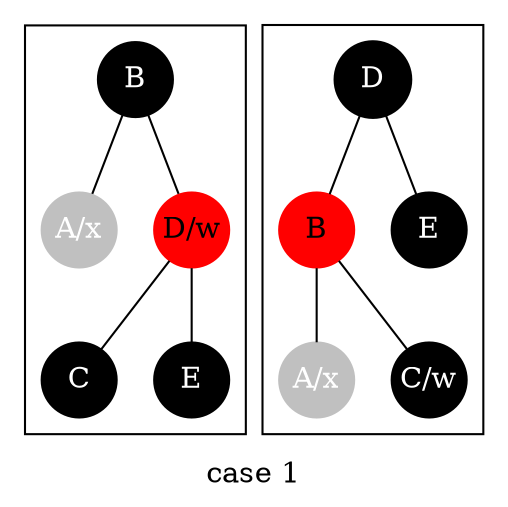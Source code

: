 graph g 
{

    graph[compound=true]
    subgraph cluster_l 
    {
        c1_b [shape=circle,style=filled,color=black,fontcolor=white, label="B"]

        c1_a [shape=circle,style=filled,color=grey,fontcolor=white,fixedsize=true,label="A/x"]
        c1_b -- c1_a;
        /*
        c1_al[shape=circle,style=invis]
        c1_ar[shape=circle,style=invis]
        c1_a -- c1_al;
        c1_a -- c1_ar;
        */
        c1_d [shape=circle,style=filled,style=filled,color=red,label="D/w", fixedsize=true]

        c1_b -- c1_d;

        c1_c [shape=circle,style=filled,color=black,fontcolor=white,label="C"]

/*        c1_cl [shape=circle,style=invis]
        c1_cr [shape=circle,style=invis]

        c1_c -- c1_cl;
        c1_c -- c1_cr;
        */

        c1_e [shape=circle,style=filled,color=black,fontcolor=white,label="E"]


        c1_d -- c1_c;
        c1_d -- c1_e;

        /*c1_el [shape=circle,style=invis];
        c1_er [shape=circle,style=invis];
        c1_e -- c1_el;
        c1_e -- c1_er;
        */
    }

//    space_1 [style=invis]


     
    

    subgraph cluster_t{
        t_d [shape=circle, style=filled,color=black,fontcolor=white,label="D"]
        t_b [shape=circle,style=filled,color=red,label="B"]
        t_e [shape=circle,style=filled,color=black,label="E",fontcolor=white]
        t_d -- t_b;
        t_d -- t_e;

        t_a [shape=circle,style=filled,color=grey,fontcolor=white,label="A/x",fixedsize=true]
        t_c [shape=circle,style=filled,color=black fontcolor=white,label="C/w",fixedsize=true]
        t_b -- t_a
        t_b -- t_c

        /*t_al [shape=circle, style=invis]
        t_ar [shape=circle,style=invis]

        t_a -- t_al;
        t_a -- t_ar;*/

/*        t_cl [shape=circle,style=invis]
        t_cr [shape=circle,style=invis]
        t_c -- t_cl
        t_c -- t_cr*/
        
        /*t_el [shape=circle,style=invis]
        t_er [shape=circle,style=invis]*/

    }
    label="case 1"

}
